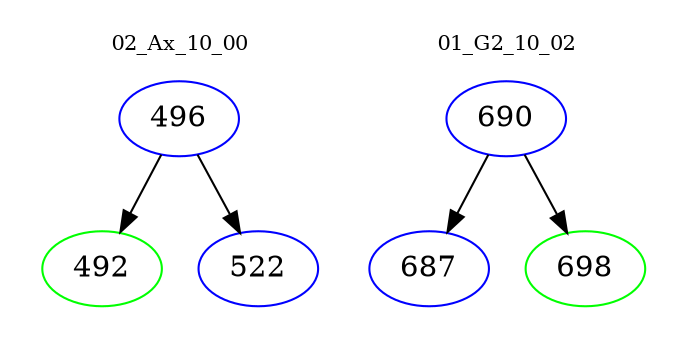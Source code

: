 digraph{
subgraph cluster_0 {
color = white
label = "02_Ax_10_00";
fontsize=10;
T0_496 [label="496", color="blue"]
T0_496 -> T0_492 [color="black"]
T0_492 [label="492", color="green"]
T0_496 -> T0_522 [color="black"]
T0_522 [label="522", color="blue"]
}
subgraph cluster_1 {
color = white
label = "01_G2_10_02";
fontsize=10;
T1_690 [label="690", color="blue"]
T1_690 -> T1_687 [color="black"]
T1_687 [label="687", color="blue"]
T1_690 -> T1_698 [color="black"]
T1_698 [label="698", color="green"]
}
}
